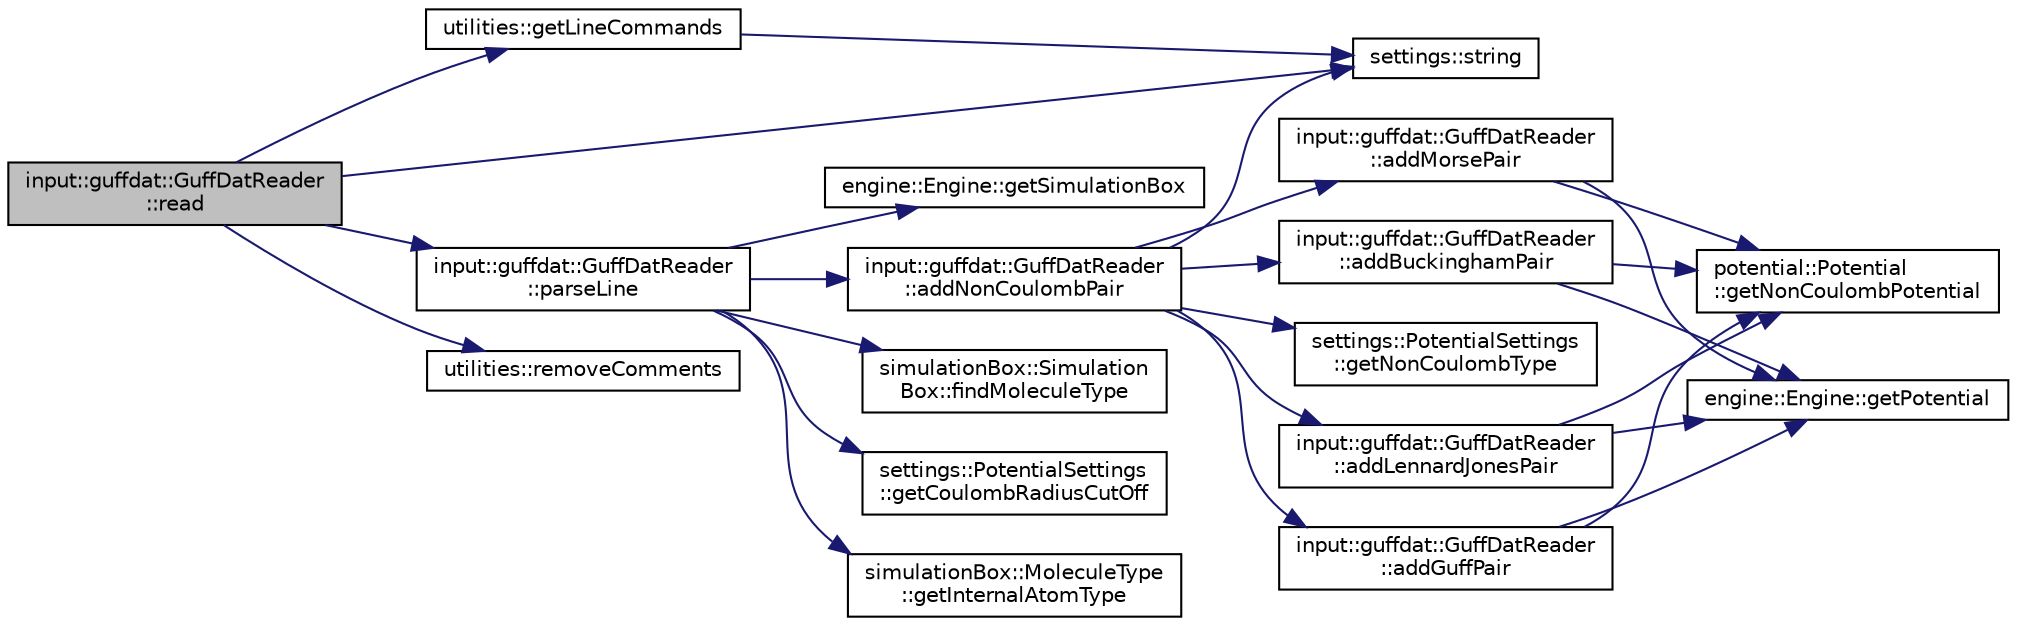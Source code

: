 digraph "input::guffdat::GuffDatReader::read"
{
 // LATEX_PDF_SIZE
  edge [fontname="Helvetica",fontsize="10",labelfontname="Helvetica",labelfontsize="10"];
  node [fontname="Helvetica",fontsize="10",shape=record];
  rankdir="LR";
  Node1 [label="input::guffdat::GuffDatReader\l::read",height=0.2,width=0.4,color="black", fillcolor="grey75", style="filled", fontcolor="black",tooltip="reads the guff.dat file"];
  Node1 -> Node2 [color="midnightblue",fontsize="10",style="solid",fontname="Helvetica"];
  Node2 [label="utilities::getLineCommands",height=0.2,width=0.4,color="black", fillcolor="white", style="filled",URL="$namespaceutilities.html#ad6c7ad982c81e66917a368be71db7218",tooltip="get commands from a line"];
  Node2 -> Node3 [color="midnightblue",fontsize="10",style="solid",fontname="Helvetica"];
  Node3 [label="settings::string",height=0.2,width=0.4,color="black", fillcolor="white", style="filled",URL="$namespacesettings.html#a25810432631a237804b3241be4305787",tooltip="return string of manostatType"];
  Node1 -> Node4 [color="midnightblue",fontsize="10",style="solid",fontname="Helvetica"];
  Node4 [label="input::guffdat::GuffDatReader\l::parseLine",height=0.2,width=0.4,color="black", fillcolor="white", style="filled",URL="$classinput_1_1guffdat_1_1GuffDatReader.html#ad1a157aff3d8ee0e3e05cb454dd65c6d",tooltip="parses a line from the guff.dat file"];
  Node4 -> Node5 [color="midnightblue",fontsize="10",style="solid",fontname="Helvetica"];
  Node5 [label="input::guffdat::GuffDatReader\l::addNonCoulombPair",height=0.2,width=0.4,color="black", fillcolor="white", style="filled",URL="$classinput_1_1guffdat_1_1GuffDatReader.html#a86be529643f20c57ffa3536f6bbf597b",tooltip="checks which nonCoulombic type is given and adds the corresponding nonCoulombic pair"];
  Node5 -> Node6 [color="midnightblue",fontsize="10",style="solid",fontname="Helvetica"];
  Node6 [label="input::guffdat::GuffDatReader\l::addBuckinghamPair",height=0.2,width=0.4,color="black", fillcolor="white", style="filled",URL="$classinput_1_1guffdat_1_1GuffDatReader.html#ae6faa510a4fecf46eef91bf62378b8b9",tooltip="adds a buckingham pair to the guffNonCoulombic potential"];
  Node6 -> Node7 [color="midnightblue",fontsize="10",style="solid",fontname="Helvetica"];
  Node7 [label="potential::Potential\l::getNonCoulombPotential",height=0.2,width=0.4,color="black", fillcolor="white", style="filled",URL="$classpotential_1_1Potential.html#a4b69ae036ee8b76211274752dc56432e",tooltip=" "];
  Node6 -> Node8 [color="midnightblue",fontsize="10",style="solid",fontname="Helvetica"];
  Node8 [label="engine::Engine::getPotential",height=0.2,width=0.4,color="black", fillcolor="white", style="filled",URL="$classengine_1_1Engine.html#a9fcb82f7f798da8ec1f3c2b6ec2356a6",tooltip=" "];
  Node5 -> Node9 [color="midnightblue",fontsize="10",style="solid",fontname="Helvetica"];
  Node9 [label="input::guffdat::GuffDatReader\l::addGuffPair",height=0.2,width=0.4,color="black", fillcolor="white", style="filled",URL="$classinput_1_1guffdat_1_1GuffDatReader.html#a5241fbb794866a0b5cbbeb9d95b28e03",tooltip="adds a guff pair to the guffNonCoulombic potential"];
  Node9 -> Node7 [color="midnightblue",fontsize="10",style="solid",fontname="Helvetica"];
  Node9 -> Node8 [color="midnightblue",fontsize="10",style="solid",fontname="Helvetica"];
  Node5 -> Node10 [color="midnightblue",fontsize="10",style="solid",fontname="Helvetica"];
  Node10 [label="input::guffdat::GuffDatReader\l::addLennardJonesPair",height=0.2,width=0.4,color="black", fillcolor="white", style="filled",URL="$classinput_1_1guffdat_1_1GuffDatReader.html#add1052f02f277de9db89d8939a43ade4",tooltip="adds a lennard jones pair to the guffNonCoulombic potential"];
  Node10 -> Node7 [color="midnightblue",fontsize="10",style="solid",fontname="Helvetica"];
  Node10 -> Node8 [color="midnightblue",fontsize="10",style="solid",fontname="Helvetica"];
  Node5 -> Node11 [color="midnightblue",fontsize="10",style="solid",fontname="Helvetica"];
  Node11 [label="input::guffdat::GuffDatReader\l::addMorsePair",height=0.2,width=0.4,color="black", fillcolor="white", style="filled",URL="$classinput_1_1guffdat_1_1GuffDatReader.html#a6931d3e27b2789751774f0b74e5e0d27",tooltip="adds a morse pair to the guffNonCoulombic potential"];
  Node11 -> Node7 [color="midnightblue",fontsize="10",style="solid",fontname="Helvetica"];
  Node11 -> Node8 [color="midnightblue",fontsize="10",style="solid",fontname="Helvetica"];
  Node5 -> Node12 [color="midnightblue",fontsize="10",style="solid",fontname="Helvetica"];
  Node12 [label="settings::PotentialSettings\l::getNonCoulombType",height=0.2,width=0.4,color="black", fillcolor="white", style="filled",URL="$classsettings_1_1PotentialSettings.html#ad4f4f3e356db9eae5be424154a347de0",tooltip=" "];
  Node5 -> Node3 [color="midnightblue",fontsize="10",style="solid",fontname="Helvetica"];
  Node4 -> Node13 [color="midnightblue",fontsize="10",style="solid",fontname="Helvetica"];
  Node13 [label="simulationBox::Simulation\lBox::findMoleculeType",height=0.2,width=0.4,color="black", fillcolor="white", style="filled",URL="$classsimulationBox_1_1SimulationBox.html#ae236f15a16f3eaacebe02091cb3531a5",tooltip="find moleculeType by moleculeType if (size_t)"];
  Node4 -> Node14 [color="midnightblue",fontsize="10",style="solid",fontname="Helvetica"];
  Node14 [label="settings::PotentialSettings\l::getCoulombRadiusCutOff",height=0.2,width=0.4,color="black", fillcolor="white", style="filled",URL="$classsettings_1_1PotentialSettings.html#a3e94ca180413e8eff4ecfa5a2fa10774",tooltip=" "];
  Node4 -> Node15 [color="midnightblue",fontsize="10",style="solid",fontname="Helvetica"];
  Node15 [label="simulationBox::MoleculeType\l::getInternalAtomType",height=0.2,width=0.4,color="black", fillcolor="white", style="filled",URL="$classsimulationBox_1_1MoleculeType.html#a70cb62ce6bd20fa6c3a6e77a784126a1",tooltip=" "];
  Node4 -> Node16 [color="midnightblue",fontsize="10",style="solid",fontname="Helvetica"];
  Node16 [label="engine::Engine::getSimulationBox",height=0.2,width=0.4,color="black", fillcolor="white", style="filled",URL="$classengine_1_1Engine.html#ace473cd47266e64aee716132e724bfbc",tooltip=" "];
  Node1 -> Node17 [color="midnightblue",fontsize="10",style="solid",fontname="Helvetica"];
  Node17 [label="utilities::removeComments",height=0.2,width=0.4,color="black", fillcolor="white", style="filled",URL="$namespaceutilities.html#abbd684a64c3b01b9a51b4fb24c072d8c",tooltip="Removes comments from a line."];
  Node1 -> Node3 [color="midnightblue",fontsize="10",style="solid",fontname="Helvetica"];
}

